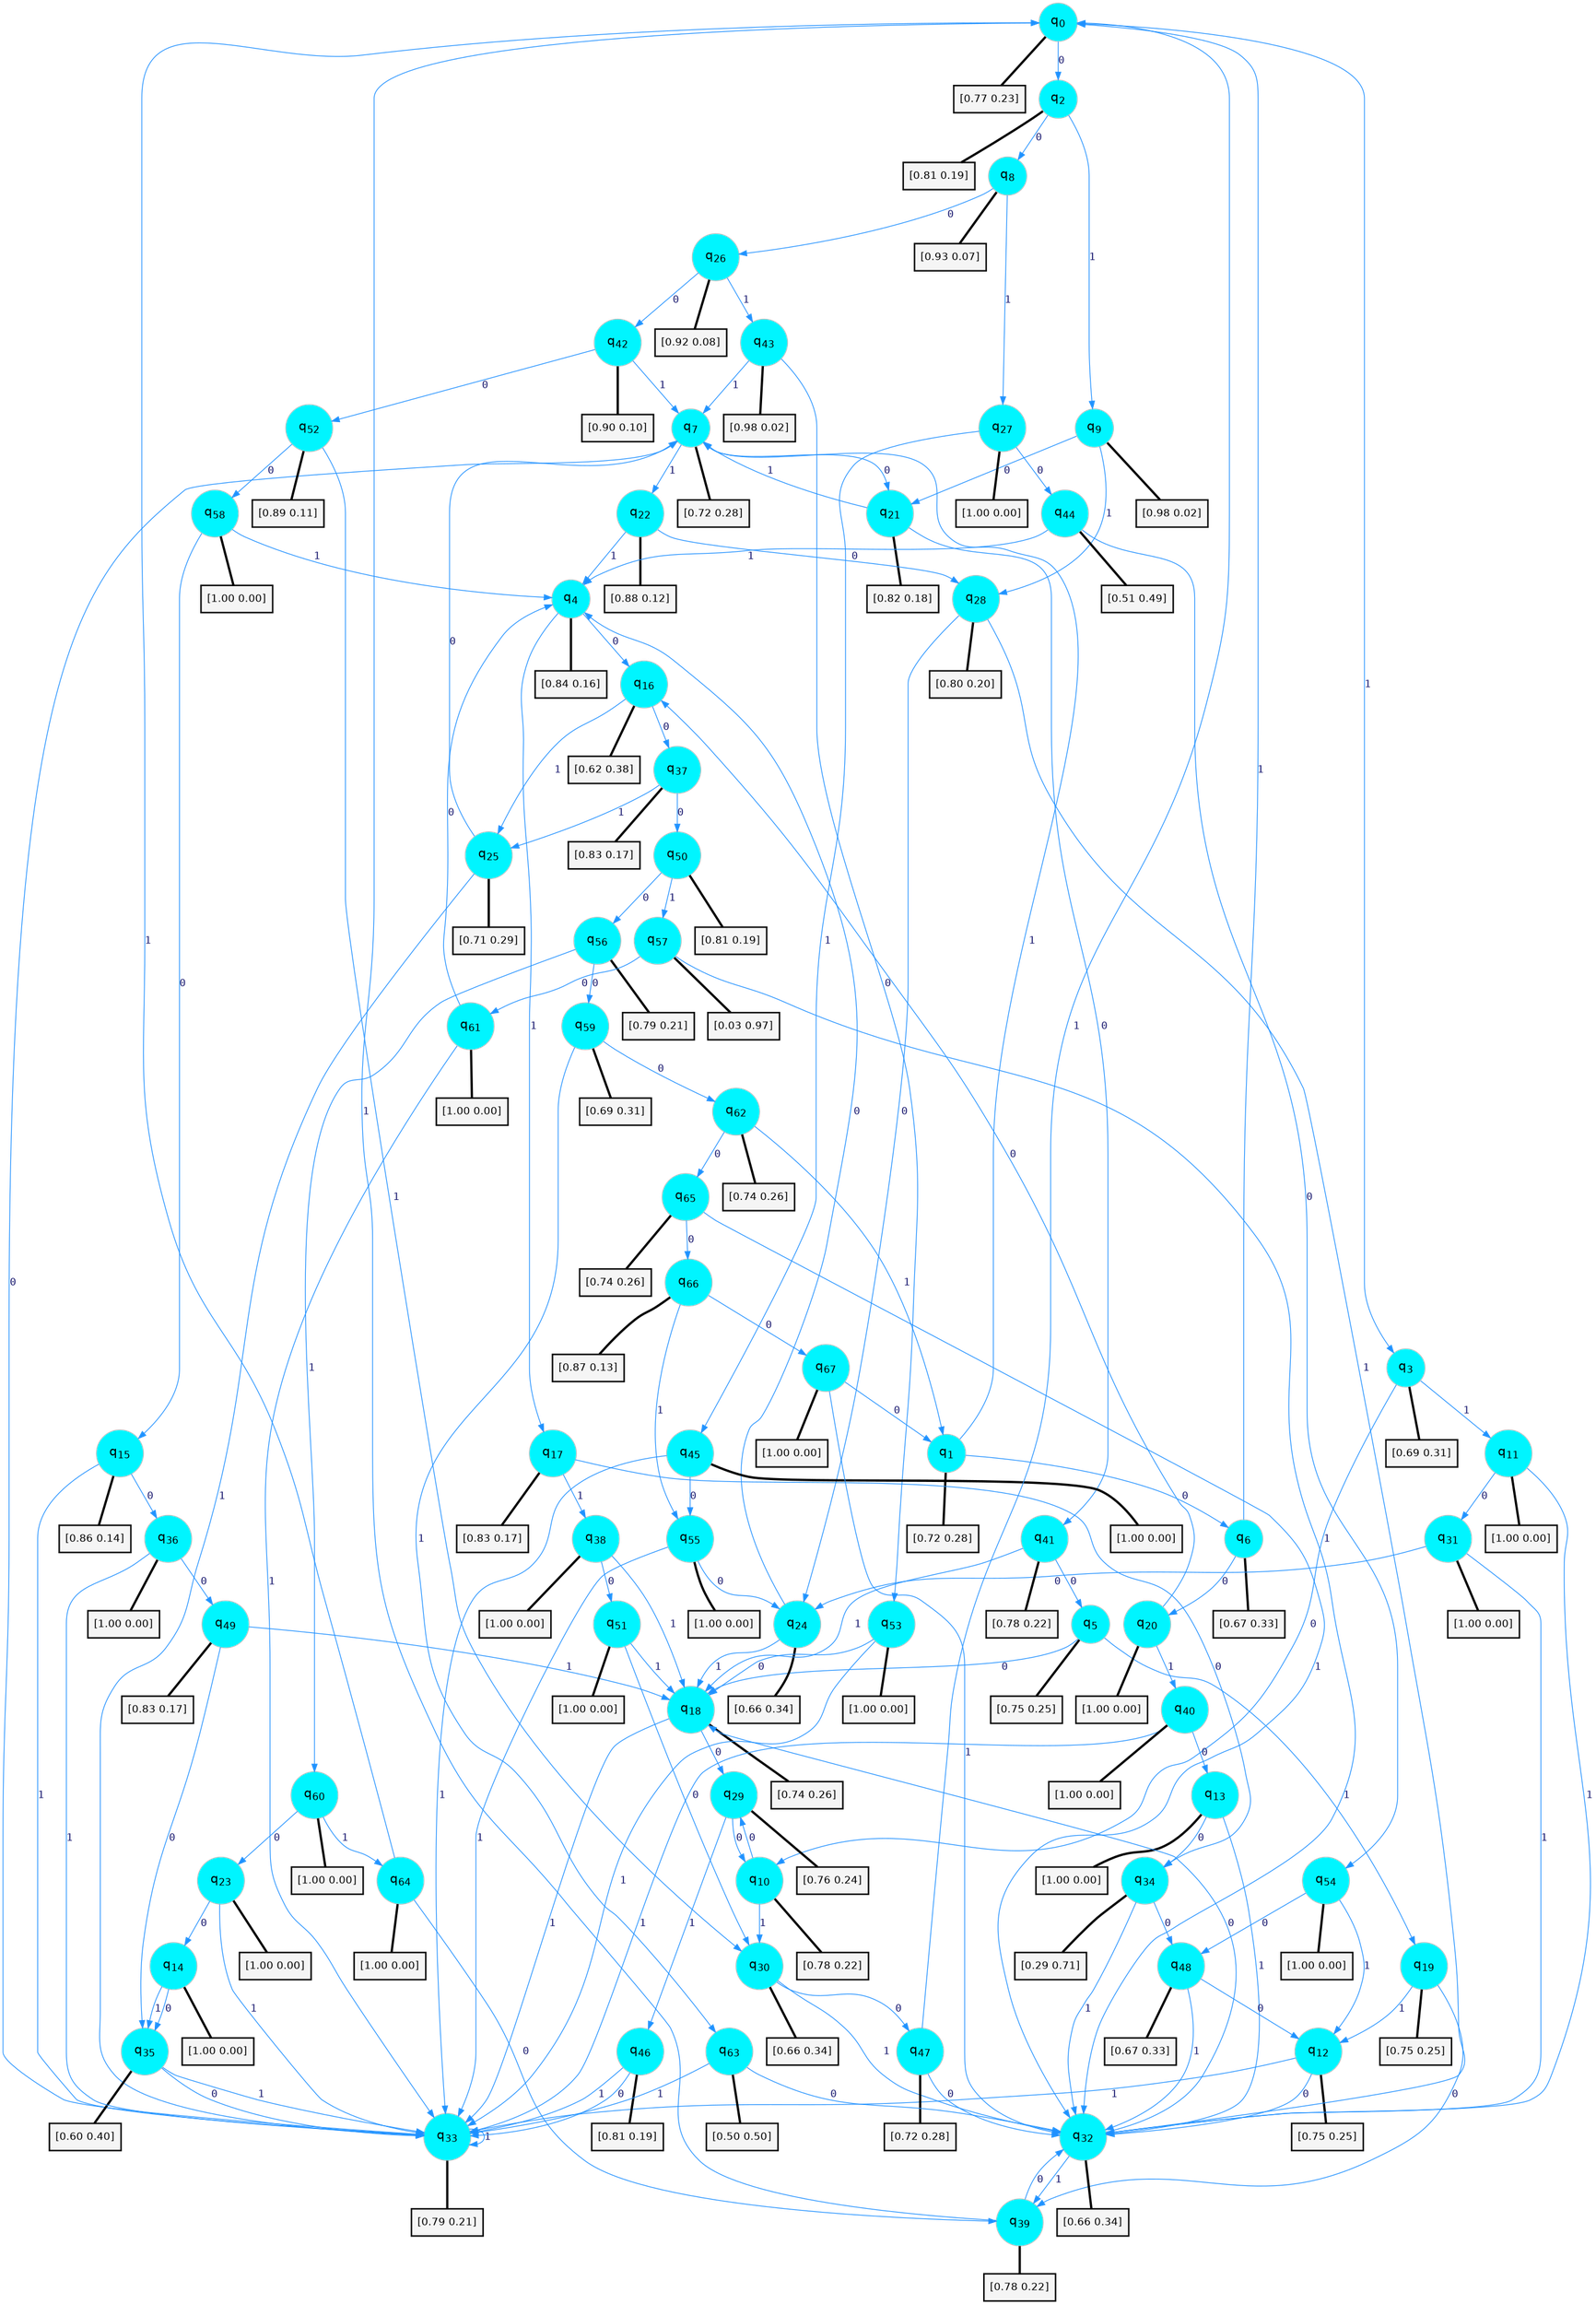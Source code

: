 digraph G {
graph [
bgcolor=transparent, dpi=300, rankdir=TD, size="40,25"];
node [
color=gray, fillcolor=turquoise1, fontcolor=black, fontname=Helvetica, fontsize=16, fontweight=bold, shape=circle, style=filled];
edge [
arrowsize=1, color=dodgerblue1, fontcolor=midnightblue, fontname=courier, fontweight=bold, penwidth=1, style=solid, weight=20];
0[label=<q<SUB>0</SUB>>];
1[label=<q<SUB>1</SUB>>];
2[label=<q<SUB>2</SUB>>];
3[label=<q<SUB>3</SUB>>];
4[label=<q<SUB>4</SUB>>];
5[label=<q<SUB>5</SUB>>];
6[label=<q<SUB>6</SUB>>];
7[label=<q<SUB>7</SUB>>];
8[label=<q<SUB>8</SUB>>];
9[label=<q<SUB>9</SUB>>];
10[label=<q<SUB>10</SUB>>];
11[label=<q<SUB>11</SUB>>];
12[label=<q<SUB>12</SUB>>];
13[label=<q<SUB>13</SUB>>];
14[label=<q<SUB>14</SUB>>];
15[label=<q<SUB>15</SUB>>];
16[label=<q<SUB>16</SUB>>];
17[label=<q<SUB>17</SUB>>];
18[label=<q<SUB>18</SUB>>];
19[label=<q<SUB>19</SUB>>];
20[label=<q<SUB>20</SUB>>];
21[label=<q<SUB>21</SUB>>];
22[label=<q<SUB>22</SUB>>];
23[label=<q<SUB>23</SUB>>];
24[label=<q<SUB>24</SUB>>];
25[label=<q<SUB>25</SUB>>];
26[label=<q<SUB>26</SUB>>];
27[label=<q<SUB>27</SUB>>];
28[label=<q<SUB>28</SUB>>];
29[label=<q<SUB>29</SUB>>];
30[label=<q<SUB>30</SUB>>];
31[label=<q<SUB>31</SUB>>];
32[label=<q<SUB>32</SUB>>];
33[label=<q<SUB>33</SUB>>];
34[label=<q<SUB>34</SUB>>];
35[label=<q<SUB>35</SUB>>];
36[label=<q<SUB>36</SUB>>];
37[label=<q<SUB>37</SUB>>];
38[label=<q<SUB>38</SUB>>];
39[label=<q<SUB>39</SUB>>];
40[label=<q<SUB>40</SUB>>];
41[label=<q<SUB>41</SUB>>];
42[label=<q<SUB>42</SUB>>];
43[label=<q<SUB>43</SUB>>];
44[label=<q<SUB>44</SUB>>];
45[label=<q<SUB>45</SUB>>];
46[label=<q<SUB>46</SUB>>];
47[label=<q<SUB>47</SUB>>];
48[label=<q<SUB>48</SUB>>];
49[label=<q<SUB>49</SUB>>];
50[label=<q<SUB>50</SUB>>];
51[label=<q<SUB>51</SUB>>];
52[label=<q<SUB>52</SUB>>];
53[label=<q<SUB>53</SUB>>];
54[label=<q<SUB>54</SUB>>];
55[label=<q<SUB>55</SUB>>];
56[label=<q<SUB>56</SUB>>];
57[label=<q<SUB>57</SUB>>];
58[label=<q<SUB>58</SUB>>];
59[label=<q<SUB>59</SUB>>];
60[label=<q<SUB>60</SUB>>];
61[label=<q<SUB>61</SUB>>];
62[label=<q<SUB>62</SUB>>];
63[label=<q<SUB>63</SUB>>];
64[label=<q<SUB>64</SUB>>];
65[label=<q<SUB>65</SUB>>];
66[label=<q<SUB>66</SUB>>];
67[label=<q<SUB>67</SUB>>];
68[label="[0.77 0.23]", shape=box,fontcolor=black, fontname=Helvetica, fontsize=14, penwidth=2, fillcolor=whitesmoke,color=black];
69[label="[0.72 0.28]", shape=box,fontcolor=black, fontname=Helvetica, fontsize=14, penwidth=2, fillcolor=whitesmoke,color=black];
70[label="[0.81 0.19]", shape=box,fontcolor=black, fontname=Helvetica, fontsize=14, penwidth=2, fillcolor=whitesmoke,color=black];
71[label="[0.69 0.31]", shape=box,fontcolor=black, fontname=Helvetica, fontsize=14, penwidth=2, fillcolor=whitesmoke,color=black];
72[label="[0.84 0.16]", shape=box,fontcolor=black, fontname=Helvetica, fontsize=14, penwidth=2, fillcolor=whitesmoke,color=black];
73[label="[0.75 0.25]", shape=box,fontcolor=black, fontname=Helvetica, fontsize=14, penwidth=2, fillcolor=whitesmoke,color=black];
74[label="[0.67 0.33]", shape=box,fontcolor=black, fontname=Helvetica, fontsize=14, penwidth=2, fillcolor=whitesmoke,color=black];
75[label="[0.72 0.28]", shape=box,fontcolor=black, fontname=Helvetica, fontsize=14, penwidth=2, fillcolor=whitesmoke,color=black];
76[label="[0.93 0.07]", shape=box,fontcolor=black, fontname=Helvetica, fontsize=14, penwidth=2, fillcolor=whitesmoke,color=black];
77[label="[0.98 0.02]", shape=box,fontcolor=black, fontname=Helvetica, fontsize=14, penwidth=2, fillcolor=whitesmoke,color=black];
78[label="[0.78 0.22]", shape=box,fontcolor=black, fontname=Helvetica, fontsize=14, penwidth=2, fillcolor=whitesmoke,color=black];
79[label="[1.00 0.00]", shape=box,fontcolor=black, fontname=Helvetica, fontsize=14, penwidth=2, fillcolor=whitesmoke,color=black];
80[label="[0.75 0.25]", shape=box,fontcolor=black, fontname=Helvetica, fontsize=14, penwidth=2, fillcolor=whitesmoke,color=black];
81[label="[1.00 0.00]", shape=box,fontcolor=black, fontname=Helvetica, fontsize=14, penwidth=2, fillcolor=whitesmoke,color=black];
82[label="[1.00 0.00]", shape=box,fontcolor=black, fontname=Helvetica, fontsize=14, penwidth=2, fillcolor=whitesmoke,color=black];
83[label="[0.86 0.14]", shape=box,fontcolor=black, fontname=Helvetica, fontsize=14, penwidth=2, fillcolor=whitesmoke,color=black];
84[label="[0.62 0.38]", shape=box,fontcolor=black, fontname=Helvetica, fontsize=14, penwidth=2, fillcolor=whitesmoke,color=black];
85[label="[0.83 0.17]", shape=box,fontcolor=black, fontname=Helvetica, fontsize=14, penwidth=2, fillcolor=whitesmoke,color=black];
86[label="[0.74 0.26]", shape=box,fontcolor=black, fontname=Helvetica, fontsize=14, penwidth=2, fillcolor=whitesmoke,color=black];
87[label="[0.75 0.25]", shape=box,fontcolor=black, fontname=Helvetica, fontsize=14, penwidth=2, fillcolor=whitesmoke,color=black];
88[label="[1.00 0.00]", shape=box,fontcolor=black, fontname=Helvetica, fontsize=14, penwidth=2, fillcolor=whitesmoke,color=black];
89[label="[0.82 0.18]", shape=box,fontcolor=black, fontname=Helvetica, fontsize=14, penwidth=2, fillcolor=whitesmoke,color=black];
90[label="[0.88 0.12]", shape=box,fontcolor=black, fontname=Helvetica, fontsize=14, penwidth=2, fillcolor=whitesmoke,color=black];
91[label="[1.00 0.00]", shape=box,fontcolor=black, fontname=Helvetica, fontsize=14, penwidth=2, fillcolor=whitesmoke,color=black];
92[label="[0.66 0.34]", shape=box,fontcolor=black, fontname=Helvetica, fontsize=14, penwidth=2, fillcolor=whitesmoke,color=black];
93[label="[0.71 0.29]", shape=box,fontcolor=black, fontname=Helvetica, fontsize=14, penwidth=2, fillcolor=whitesmoke,color=black];
94[label="[0.92 0.08]", shape=box,fontcolor=black, fontname=Helvetica, fontsize=14, penwidth=2, fillcolor=whitesmoke,color=black];
95[label="[1.00 0.00]", shape=box,fontcolor=black, fontname=Helvetica, fontsize=14, penwidth=2, fillcolor=whitesmoke,color=black];
96[label="[0.80 0.20]", shape=box,fontcolor=black, fontname=Helvetica, fontsize=14, penwidth=2, fillcolor=whitesmoke,color=black];
97[label="[0.76 0.24]", shape=box,fontcolor=black, fontname=Helvetica, fontsize=14, penwidth=2, fillcolor=whitesmoke,color=black];
98[label="[0.66 0.34]", shape=box,fontcolor=black, fontname=Helvetica, fontsize=14, penwidth=2, fillcolor=whitesmoke,color=black];
99[label="[1.00 0.00]", shape=box,fontcolor=black, fontname=Helvetica, fontsize=14, penwidth=2, fillcolor=whitesmoke,color=black];
100[label="[0.66 0.34]", shape=box,fontcolor=black, fontname=Helvetica, fontsize=14, penwidth=2, fillcolor=whitesmoke,color=black];
101[label="[0.79 0.21]", shape=box,fontcolor=black, fontname=Helvetica, fontsize=14, penwidth=2, fillcolor=whitesmoke,color=black];
102[label="[0.29 0.71]", shape=box,fontcolor=black, fontname=Helvetica, fontsize=14, penwidth=2, fillcolor=whitesmoke,color=black];
103[label="[0.60 0.40]", shape=box,fontcolor=black, fontname=Helvetica, fontsize=14, penwidth=2, fillcolor=whitesmoke,color=black];
104[label="[1.00 0.00]", shape=box,fontcolor=black, fontname=Helvetica, fontsize=14, penwidth=2, fillcolor=whitesmoke,color=black];
105[label="[0.83 0.17]", shape=box,fontcolor=black, fontname=Helvetica, fontsize=14, penwidth=2, fillcolor=whitesmoke,color=black];
106[label="[1.00 0.00]", shape=box,fontcolor=black, fontname=Helvetica, fontsize=14, penwidth=2, fillcolor=whitesmoke,color=black];
107[label="[0.78 0.22]", shape=box,fontcolor=black, fontname=Helvetica, fontsize=14, penwidth=2, fillcolor=whitesmoke,color=black];
108[label="[1.00 0.00]", shape=box,fontcolor=black, fontname=Helvetica, fontsize=14, penwidth=2, fillcolor=whitesmoke,color=black];
109[label="[0.78 0.22]", shape=box,fontcolor=black, fontname=Helvetica, fontsize=14, penwidth=2, fillcolor=whitesmoke,color=black];
110[label="[0.90 0.10]", shape=box,fontcolor=black, fontname=Helvetica, fontsize=14, penwidth=2, fillcolor=whitesmoke,color=black];
111[label="[0.98 0.02]", shape=box,fontcolor=black, fontname=Helvetica, fontsize=14, penwidth=2, fillcolor=whitesmoke,color=black];
112[label="[0.51 0.49]", shape=box,fontcolor=black, fontname=Helvetica, fontsize=14, penwidth=2, fillcolor=whitesmoke,color=black];
113[label="[1.00 0.00]", shape=box,fontcolor=black, fontname=Helvetica, fontsize=14, penwidth=2, fillcolor=whitesmoke,color=black];
114[label="[0.81 0.19]", shape=box,fontcolor=black, fontname=Helvetica, fontsize=14, penwidth=2, fillcolor=whitesmoke,color=black];
115[label="[0.72 0.28]", shape=box,fontcolor=black, fontname=Helvetica, fontsize=14, penwidth=2, fillcolor=whitesmoke,color=black];
116[label="[0.67 0.33]", shape=box,fontcolor=black, fontname=Helvetica, fontsize=14, penwidth=2, fillcolor=whitesmoke,color=black];
117[label="[0.83 0.17]", shape=box,fontcolor=black, fontname=Helvetica, fontsize=14, penwidth=2, fillcolor=whitesmoke,color=black];
118[label="[0.81 0.19]", shape=box,fontcolor=black, fontname=Helvetica, fontsize=14, penwidth=2, fillcolor=whitesmoke,color=black];
119[label="[1.00 0.00]", shape=box,fontcolor=black, fontname=Helvetica, fontsize=14, penwidth=2, fillcolor=whitesmoke,color=black];
120[label="[0.89 0.11]", shape=box,fontcolor=black, fontname=Helvetica, fontsize=14, penwidth=2, fillcolor=whitesmoke,color=black];
121[label="[1.00 0.00]", shape=box,fontcolor=black, fontname=Helvetica, fontsize=14, penwidth=2, fillcolor=whitesmoke,color=black];
122[label="[1.00 0.00]", shape=box,fontcolor=black, fontname=Helvetica, fontsize=14, penwidth=2, fillcolor=whitesmoke,color=black];
123[label="[1.00 0.00]", shape=box,fontcolor=black, fontname=Helvetica, fontsize=14, penwidth=2, fillcolor=whitesmoke,color=black];
124[label="[0.79 0.21]", shape=box,fontcolor=black, fontname=Helvetica, fontsize=14, penwidth=2, fillcolor=whitesmoke,color=black];
125[label="[0.03 0.97]", shape=box,fontcolor=black, fontname=Helvetica, fontsize=14, penwidth=2, fillcolor=whitesmoke,color=black];
126[label="[1.00 0.00]", shape=box,fontcolor=black, fontname=Helvetica, fontsize=14, penwidth=2, fillcolor=whitesmoke,color=black];
127[label="[0.69 0.31]", shape=box,fontcolor=black, fontname=Helvetica, fontsize=14, penwidth=2, fillcolor=whitesmoke,color=black];
128[label="[1.00 0.00]", shape=box,fontcolor=black, fontname=Helvetica, fontsize=14, penwidth=2, fillcolor=whitesmoke,color=black];
129[label="[1.00 0.00]", shape=box,fontcolor=black, fontname=Helvetica, fontsize=14, penwidth=2, fillcolor=whitesmoke,color=black];
130[label="[0.74 0.26]", shape=box,fontcolor=black, fontname=Helvetica, fontsize=14, penwidth=2, fillcolor=whitesmoke,color=black];
131[label="[0.50 0.50]", shape=box,fontcolor=black, fontname=Helvetica, fontsize=14, penwidth=2, fillcolor=whitesmoke,color=black];
132[label="[1.00 0.00]", shape=box,fontcolor=black, fontname=Helvetica, fontsize=14, penwidth=2, fillcolor=whitesmoke,color=black];
133[label="[0.74 0.26]", shape=box,fontcolor=black, fontname=Helvetica, fontsize=14, penwidth=2, fillcolor=whitesmoke,color=black];
134[label="[0.87 0.13]", shape=box,fontcolor=black, fontname=Helvetica, fontsize=14, penwidth=2, fillcolor=whitesmoke,color=black];
135[label="[1.00 0.00]", shape=box,fontcolor=black, fontname=Helvetica, fontsize=14, penwidth=2, fillcolor=whitesmoke,color=black];
0->2 [label=0];
0->3 [label=1];
0->68 [arrowhead=none, penwidth=3,color=black];
1->6 [label=0];
1->7 [label=1];
1->69 [arrowhead=none, penwidth=3,color=black];
2->8 [label=0];
2->9 [label=1];
2->70 [arrowhead=none, penwidth=3,color=black];
3->10 [label=0];
3->11 [label=1];
3->71 [arrowhead=none, penwidth=3,color=black];
4->16 [label=0];
4->17 [label=1];
4->72 [arrowhead=none, penwidth=3,color=black];
5->18 [label=0];
5->19 [label=1];
5->73 [arrowhead=none, penwidth=3,color=black];
6->20 [label=0];
6->0 [label=1];
6->74 [arrowhead=none, penwidth=3,color=black];
7->21 [label=0];
7->22 [label=1];
7->75 [arrowhead=none, penwidth=3,color=black];
8->26 [label=0];
8->27 [label=1];
8->76 [arrowhead=none, penwidth=3,color=black];
9->21 [label=0];
9->28 [label=1];
9->77 [arrowhead=none, penwidth=3,color=black];
10->29 [label=0];
10->30 [label=1];
10->78 [arrowhead=none, penwidth=3,color=black];
11->31 [label=0];
11->32 [label=1];
11->79 [arrowhead=none, penwidth=3,color=black];
12->32 [label=0];
12->33 [label=1];
12->80 [arrowhead=none, penwidth=3,color=black];
13->34 [label=0];
13->32 [label=1];
13->81 [arrowhead=none, penwidth=3,color=black];
14->35 [label=0];
14->35 [label=1];
14->82 [arrowhead=none, penwidth=3,color=black];
15->36 [label=0];
15->33 [label=1];
15->83 [arrowhead=none, penwidth=3,color=black];
16->37 [label=0];
16->25 [label=1];
16->84 [arrowhead=none, penwidth=3,color=black];
17->34 [label=0];
17->38 [label=1];
17->85 [arrowhead=none, penwidth=3,color=black];
18->29 [label=0];
18->33 [label=1];
18->86 [arrowhead=none, penwidth=3,color=black];
19->39 [label=0];
19->12 [label=1];
19->87 [arrowhead=none, penwidth=3,color=black];
20->16 [label=0];
20->40 [label=1];
20->88 [arrowhead=none, penwidth=3,color=black];
21->41 [label=0];
21->7 [label=1];
21->89 [arrowhead=none, penwidth=3,color=black];
22->28 [label=0];
22->4 [label=1];
22->90 [arrowhead=none, penwidth=3,color=black];
23->14 [label=0];
23->33 [label=1];
23->91 [arrowhead=none, penwidth=3,color=black];
24->4 [label=0];
24->18 [label=1];
24->92 [arrowhead=none, penwidth=3,color=black];
25->7 [label=0];
25->33 [label=1];
25->93 [arrowhead=none, penwidth=3,color=black];
26->42 [label=0];
26->43 [label=1];
26->94 [arrowhead=none, penwidth=3,color=black];
27->44 [label=0];
27->45 [label=1];
27->95 [arrowhead=none, penwidth=3,color=black];
28->24 [label=0];
28->32 [label=1];
28->96 [arrowhead=none, penwidth=3,color=black];
29->10 [label=0];
29->46 [label=1];
29->97 [arrowhead=none, penwidth=3,color=black];
30->47 [label=0];
30->32 [label=1];
30->98 [arrowhead=none, penwidth=3,color=black];
31->24 [label=0];
31->32 [label=1];
31->99 [arrowhead=none, penwidth=3,color=black];
32->18 [label=0];
32->39 [label=1];
32->100 [arrowhead=none, penwidth=3,color=black];
33->7 [label=0];
33->33 [label=1];
33->101 [arrowhead=none, penwidth=3,color=black];
34->48 [label=0];
34->32 [label=1];
34->102 [arrowhead=none, penwidth=3,color=black];
35->33 [label=0];
35->33 [label=1];
35->103 [arrowhead=none, penwidth=3,color=black];
36->49 [label=0];
36->33 [label=1];
36->104 [arrowhead=none, penwidth=3,color=black];
37->50 [label=0];
37->25 [label=1];
37->105 [arrowhead=none, penwidth=3,color=black];
38->51 [label=0];
38->18 [label=1];
38->106 [arrowhead=none, penwidth=3,color=black];
39->32 [label=0];
39->0 [label=1];
39->107 [arrowhead=none, penwidth=3,color=black];
40->13 [label=0];
40->33 [label=1];
40->108 [arrowhead=none, penwidth=3,color=black];
41->5 [label=0];
41->18 [label=1];
41->109 [arrowhead=none, penwidth=3,color=black];
42->52 [label=0];
42->7 [label=1];
42->110 [arrowhead=none, penwidth=3,color=black];
43->53 [label=0];
43->7 [label=1];
43->111 [arrowhead=none, penwidth=3,color=black];
44->54 [label=0];
44->4 [label=1];
44->112 [arrowhead=none, penwidth=3,color=black];
45->55 [label=0];
45->33 [label=1];
45->113 [arrowhead=none, penwidth=3,color=black];
46->33 [label=0];
46->33 [label=1];
46->114 [arrowhead=none, penwidth=3,color=black];
47->32 [label=0];
47->0 [label=1];
47->115 [arrowhead=none, penwidth=3,color=black];
48->12 [label=0];
48->32 [label=1];
48->116 [arrowhead=none, penwidth=3,color=black];
49->35 [label=0];
49->18 [label=1];
49->117 [arrowhead=none, penwidth=3,color=black];
50->56 [label=0];
50->57 [label=1];
50->118 [arrowhead=none, penwidth=3,color=black];
51->30 [label=0];
51->18 [label=1];
51->119 [arrowhead=none, penwidth=3,color=black];
52->58 [label=0];
52->30 [label=1];
52->120 [arrowhead=none, penwidth=3,color=black];
53->18 [label=0];
53->33 [label=1];
53->121 [arrowhead=none, penwidth=3,color=black];
54->48 [label=0];
54->12 [label=1];
54->122 [arrowhead=none, penwidth=3,color=black];
55->24 [label=0];
55->33 [label=1];
55->123 [arrowhead=none, penwidth=3,color=black];
56->59 [label=0];
56->60 [label=1];
56->124 [arrowhead=none, penwidth=3,color=black];
57->61 [label=0];
57->32 [label=1];
57->125 [arrowhead=none, penwidth=3,color=black];
58->15 [label=0];
58->4 [label=1];
58->126 [arrowhead=none, penwidth=3,color=black];
59->62 [label=0];
59->63 [label=1];
59->127 [arrowhead=none, penwidth=3,color=black];
60->23 [label=0];
60->64 [label=1];
60->128 [arrowhead=none, penwidth=3,color=black];
61->4 [label=0];
61->33 [label=1];
61->129 [arrowhead=none, penwidth=3,color=black];
62->65 [label=0];
62->1 [label=1];
62->130 [arrowhead=none, penwidth=3,color=black];
63->32 [label=0];
63->33 [label=1];
63->131 [arrowhead=none, penwidth=3,color=black];
64->39 [label=0];
64->0 [label=1];
64->132 [arrowhead=none, penwidth=3,color=black];
65->66 [label=0];
65->32 [label=1];
65->133 [arrowhead=none, penwidth=3,color=black];
66->67 [label=0];
66->55 [label=1];
66->134 [arrowhead=none, penwidth=3,color=black];
67->1 [label=0];
67->32 [label=1];
67->135 [arrowhead=none, penwidth=3,color=black];
}
